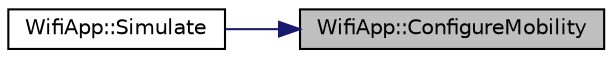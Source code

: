 digraph "WifiApp::ConfigureMobility"
{
 // LATEX_PDF_SIZE
  edge [fontname="Helvetica",fontsize="10",labelfontname="Helvetica",labelfontsize="10"];
  node [fontname="Helvetica",fontsize="10",shape=record];
  rankdir="RL";
  Node1 [label="WifiApp::ConfigureMobility",height=0.2,width=0.4,color="black", fillcolor="grey75", style="filled", fontcolor="black",tooltip="Configure mobility."];
  Node1 -> Node2 [dir="back",color="midnightblue",fontsize="10",style="solid",fontname="Helvetica"];
  Node2 [label="WifiApp::Simulate",height=0.2,width=0.4,color="black", fillcolor="white", style="filled",URL="$class_wifi_app.html#a3a95c7b7e96a5c40810d6fee12b9540c",tooltip="Enacts simulation of an ns-3 wifi application."];
}
